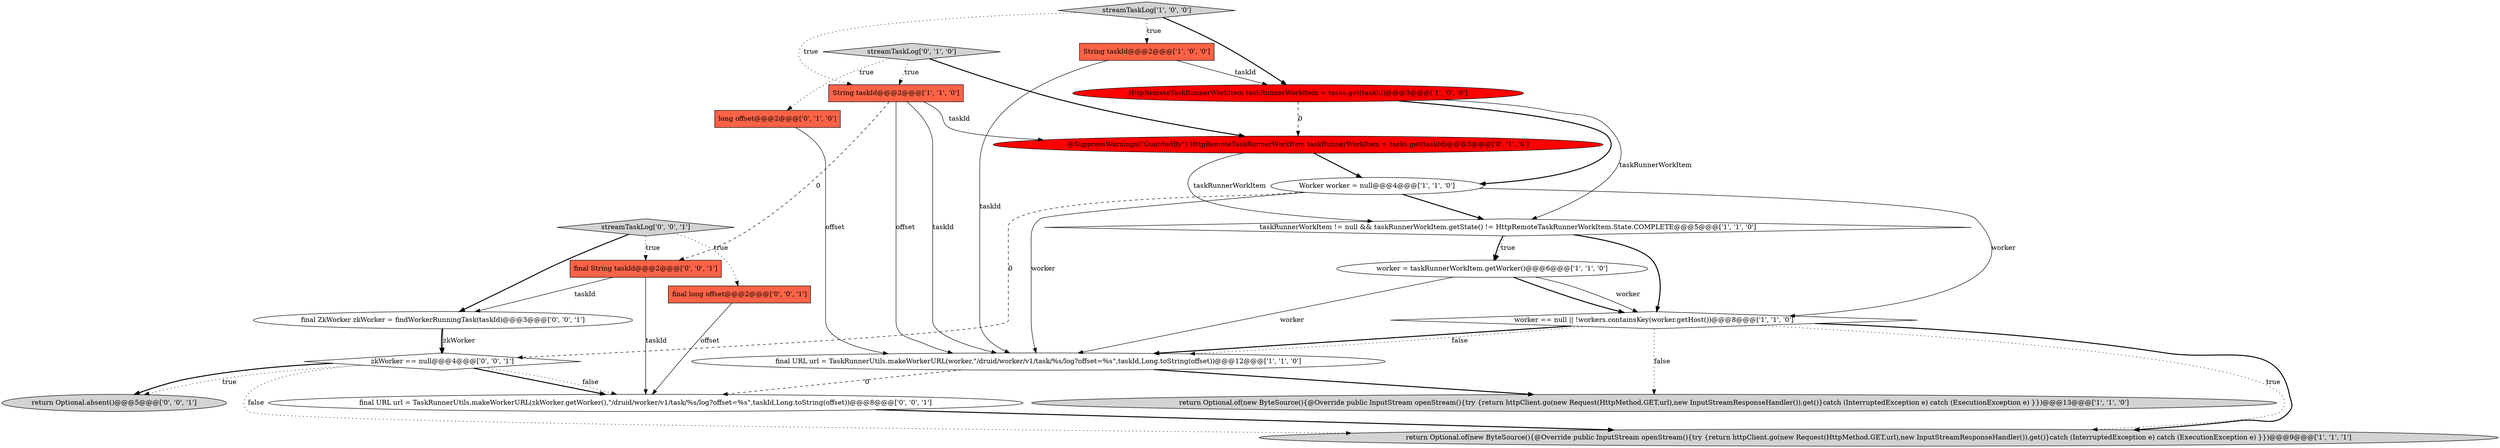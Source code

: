 digraph {
16 [style = filled, label = "final ZkWorker zkWorker = findWorkerRunningTask(taskId)@@@3@@@['0', '0', '1']", fillcolor = white, shape = ellipse image = "AAA0AAABBB3BBB"];
12 [style = filled, label = "long offset@@@2@@@['0', '1', '0']", fillcolor = tomato, shape = box image = "AAA0AAABBB2BBB"];
8 [style = filled, label = "return Optional.of(new ByteSource(){@Override public InputStream openStream(){try {return httpClient.go(new Request(HttpMethod.GET,url),new InputStreamResponseHandler()).get()}catch (InterruptedException e) catch (ExecutionException e) }})@@@13@@@['1', '1', '0']", fillcolor = lightgray, shape = ellipse image = "AAA0AAABBB1BBB"];
10 [style = filled, label = "Worker worker = null@@@4@@@['1', '1', '0']", fillcolor = white, shape = ellipse image = "AAA0AAABBB1BBB"];
9 [style = filled, label = "worker == null || !workers.containsKey(worker.getHost())@@@8@@@['1', '1', '0']", fillcolor = white, shape = diamond image = "AAA0AAABBB1BBB"];
5 [style = filled, label = "String taskId@@@2@@@['1', '1', '0']", fillcolor = tomato, shape = box image = "AAA0AAABBB1BBB"];
14 [style = filled, label = "return Optional.absent()@@@5@@@['0', '0', '1']", fillcolor = lightgray, shape = ellipse image = "AAA0AAABBB3BBB"];
3 [style = filled, label = "streamTaskLog['1', '0', '0']", fillcolor = lightgray, shape = diamond image = "AAA0AAABBB1BBB"];
4 [style = filled, label = "final URL url = TaskRunnerUtils.makeWorkerURL(worker,\"/druid/worker/v1/task/%s/log?offset=%s\",taskId,Long.toString(offset))@@@12@@@['1', '1', '0']", fillcolor = white, shape = ellipse image = "AAA0AAABBB1BBB"];
6 [style = filled, label = "return Optional.of(new ByteSource(){@Override public InputStream openStream(){try {return httpClient.go(new Request(HttpMethod.GET,url),new InputStreamResponseHandler()).get()}catch (InterruptedException e) catch (ExecutionException e) }})@@@9@@@['1', '1', '1']", fillcolor = lightgray, shape = ellipse image = "AAA0AAABBB1BBB"];
13 [style = filled, label = "@SuppressWarnings(\"GuardedBy\") HttpRemoteTaskRunnerWorkItem taskRunnerWorkItem = tasks.get(taskId)@@@3@@@['0', '1', '0']", fillcolor = red, shape = ellipse image = "AAA1AAABBB2BBB"];
1 [style = filled, label = "HttpRemoteTaskRunnerWorkItem taskRunnerWorkItem = tasks.get(taskId)@@@3@@@['1', '0', '0']", fillcolor = red, shape = ellipse image = "AAA1AAABBB1BBB"];
20 [style = filled, label = "final String taskId@@@2@@@['0', '0', '1']", fillcolor = tomato, shape = box image = "AAA0AAABBB3BBB"];
15 [style = filled, label = "zkWorker == null@@@4@@@['0', '0', '1']", fillcolor = white, shape = diamond image = "AAA0AAABBB3BBB"];
0 [style = filled, label = "String taskId@@@2@@@['1', '0', '0']", fillcolor = tomato, shape = box image = "AAA0AAABBB1BBB"];
11 [style = filled, label = "streamTaskLog['0', '1', '0']", fillcolor = lightgray, shape = diamond image = "AAA0AAABBB2BBB"];
2 [style = filled, label = "taskRunnerWorkItem != null && taskRunnerWorkItem.getState() != HttpRemoteTaskRunnerWorkItem.State.COMPLETE@@@5@@@['1', '1', '0']", fillcolor = white, shape = diamond image = "AAA0AAABBB1BBB"];
19 [style = filled, label = "final URL url = TaskRunnerUtils.makeWorkerURL(zkWorker.getWorker(),\"/druid/worker/v1/task/%s/log?offset=%s\",taskId,Long.toString(offset))@@@8@@@['0', '0', '1']", fillcolor = white, shape = ellipse image = "AAA0AAABBB3BBB"];
7 [style = filled, label = "worker = taskRunnerWorkItem.getWorker()@@@6@@@['1', '1', '0']", fillcolor = white, shape = ellipse image = "AAA0AAABBB1BBB"];
17 [style = filled, label = "streamTaskLog['0', '0', '1']", fillcolor = lightgray, shape = diamond image = "AAA0AAABBB3BBB"];
18 [style = filled, label = "final long offset@@@2@@@['0', '0', '1']", fillcolor = tomato, shape = box image = "AAA0AAABBB3BBB"];
13->2 [style = solid, label="taskRunnerWorkItem"];
17->20 [style = dotted, label="true"];
5->13 [style = solid, label="taskId"];
13->10 [style = bold, label=""];
16->15 [style = bold, label=""];
10->15 [style = dashed, label="0"];
20->19 [style = solid, label="taskId"];
3->1 [style = bold, label=""];
15->14 [style = bold, label=""];
17->18 [style = dotted, label="true"];
9->4 [style = bold, label=""];
11->12 [style = dotted, label="true"];
15->6 [style = dotted, label="false"];
11->5 [style = dotted, label="true"];
2->9 [style = bold, label=""];
15->14 [style = dotted, label="true"];
10->4 [style = solid, label="worker"];
15->19 [style = bold, label=""];
19->6 [style = bold, label=""];
9->6 [style = dotted, label="true"];
5->4 [style = solid, label="offset"];
9->4 [style = dotted, label="false"];
5->4 [style = solid, label="taskId"];
9->6 [style = bold, label=""];
18->19 [style = solid, label="offset"];
12->4 [style = solid, label="offset"];
5->20 [style = dashed, label="0"];
1->13 [style = dashed, label="0"];
9->8 [style = dotted, label="false"];
7->9 [style = bold, label=""];
16->15 [style = solid, label="zkWorker"];
3->5 [style = dotted, label="true"];
1->2 [style = solid, label="taskRunnerWorkItem"];
0->1 [style = solid, label="taskId"];
2->7 [style = dotted, label="true"];
11->13 [style = bold, label=""];
3->0 [style = dotted, label="true"];
15->19 [style = dotted, label="false"];
4->8 [style = bold, label=""];
20->16 [style = solid, label="taskId"];
4->19 [style = dashed, label="0"];
10->2 [style = bold, label=""];
7->4 [style = solid, label="worker"];
7->9 [style = solid, label="worker"];
2->7 [style = bold, label=""];
0->4 [style = solid, label="taskId"];
1->10 [style = bold, label=""];
10->9 [style = solid, label="worker"];
17->16 [style = bold, label=""];
}
